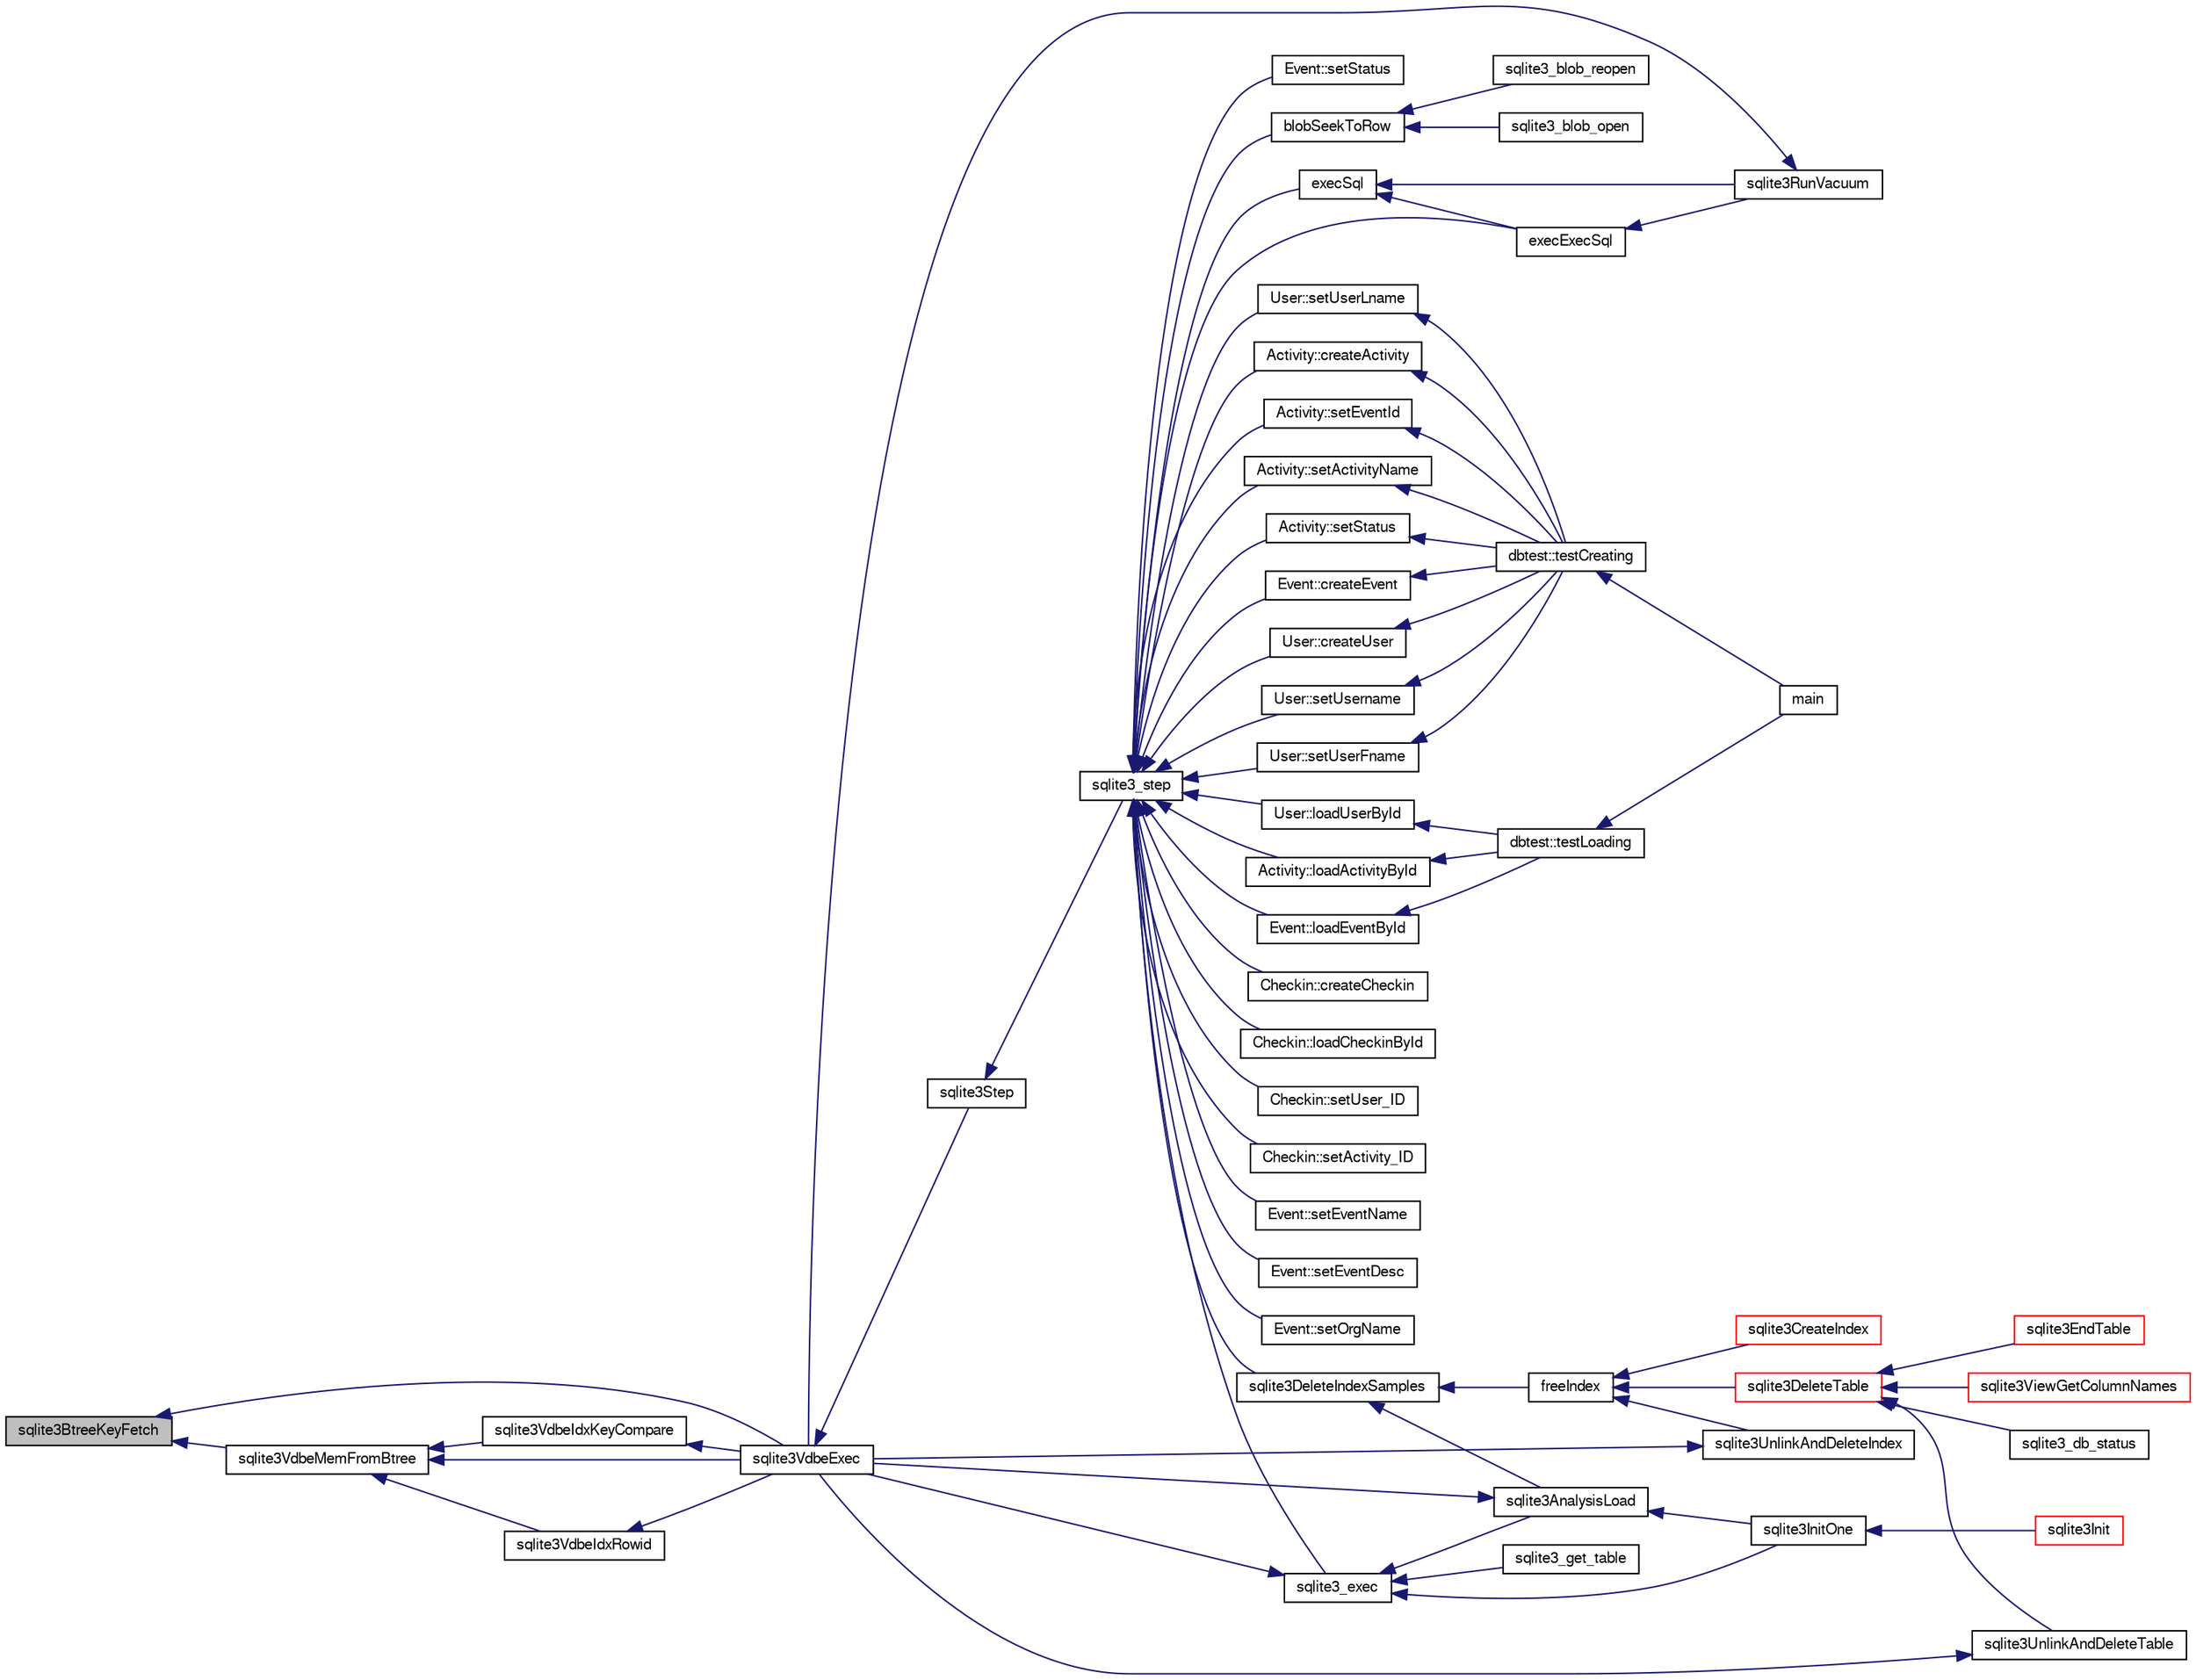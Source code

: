 digraph "sqlite3BtreeKeyFetch"
{
  edge [fontname="FreeSans",fontsize="10",labelfontname="FreeSans",labelfontsize="10"];
  node [fontname="FreeSans",fontsize="10",shape=record];
  rankdir="LR";
  Node456198 [label="sqlite3BtreeKeyFetch",height=0.2,width=0.4,color="black", fillcolor="grey75", style="filled", fontcolor="black"];
  Node456198 -> Node456199 [dir="back",color="midnightblue",fontsize="10",style="solid",fontname="FreeSans"];
  Node456199 [label="sqlite3VdbeMemFromBtree",height=0.2,width=0.4,color="black", fillcolor="white", style="filled",URL="$sqlite3_8c.html#a2f4630d8648b1bf4ffcda8c6813518d2"];
  Node456199 -> Node456200 [dir="back",color="midnightblue",fontsize="10",style="solid",fontname="FreeSans"];
  Node456200 [label="sqlite3VdbeIdxRowid",height=0.2,width=0.4,color="black", fillcolor="white", style="filled",URL="$sqlite3_8c.html#a1a759afe6bc723418d03214c07ba410f"];
  Node456200 -> Node456201 [dir="back",color="midnightblue",fontsize="10",style="solid",fontname="FreeSans"];
  Node456201 [label="sqlite3VdbeExec",height=0.2,width=0.4,color="black", fillcolor="white", style="filled",URL="$sqlite3_8c.html#a8ce40a614bdc56719c4d642b1e4dfb21"];
  Node456201 -> Node456202 [dir="back",color="midnightblue",fontsize="10",style="solid",fontname="FreeSans"];
  Node456202 [label="sqlite3Step",height=0.2,width=0.4,color="black", fillcolor="white", style="filled",URL="$sqlite3_8c.html#a3f2872e873e2758a4beedad1d5113554"];
  Node456202 -> Node456203 [dir="back",color="midnightblue",fontsize="10",style="solid",fontname="FreeSans"];
  Node456203 [label="sqlite3_step",height=0.2,width=0.4,color="black", fillcolor="white", style="filled",URL="$sqlite3_8h.html#ac1e491ce36b7471eb28387f7d3c74334"];
  Node456203 -> Node456204 [dir="back",color="midnightblue",fontsize="10",style="solid",fontname="FreeSans"];
  Node456204 [label="Activity::createActivity",height=0.2,width=0.4,color="black", fillcolor="white", style="filled",URL="$classActivity.html#a813cc5e52c14ab49b39014c134e3425b"];
  Node456204 -> Node456205 [dir="back",color="midnightblue",fontsize="10",style="solid",fontname="FreeSans"];
  Node456205 [label="dbtest::testCreating",height=0.2,width=0.4,color="black", fillcolor="white", style="filled",URL="$classdbtest.html#a8193e88a7df657069c8a6bd09c8243b7"];
  Node456205 -> Node456206 [dir="back",color="midnightblue",fontsize="10",style="solid",fontname="FreeSans"];
  Node456206 [label="main",height=0.2,width=0.4,color="black", fillcolor="white", style="filled",URL="$test_8cpp.html#ae66f6b31b5ad750f1fe042a706a4e3d4"];
  Node456203 -> Node456207 [dir="back",color="midnightblue",fontsize="10",style="solid",fontname="FreeSans"];
  Node456207 [label="Activity::loadActivityById",height=0.2,width=0.4,color="black", fillcolor="white", style="filled",URL="$classActivity.html#abe4ffb4f08a47212ebf9013259d9e7fd"];
  Node456207 -> Node456208 [dir="back",color="midnightblue",fontsize="10",style="solid",fontname="FreeSans"];
  Node456208 [label="dbtest::testLoading",height=0.2,width=0.4,color="black", fillcolor="white", style="filled",URL="$classdbtest.html#a6f98d82a2c8e2b9040848763504ddae1"];
  Node456208 -> Node456206 [dir="back",color="midnightblue",fontsize="10",style="solid",fontname="FreeSans"];
  Node456203 -> Node456209 [dir="back",color="midnightblue",fontsize="10",style="solid",fontname="FreeSans"];
  Node456209 [label="Activity::setEventId",height=0.2,width=0.4,color="black", fillcolor="white", style="filled",URL="$classActivity.html#adb1d0fd0d08f473e068f0a4086bfa9ca"];
  Node456209 -> Node456205 [dir="back",color="midnightblue",fontsize="10",style="solid",fontname="FreeSans"];
  Node456203 -> Node456210 [dir="back",color="midnightblue",fontsize="10",style="solid",fontname="FreeSans"];
  Node456210 [label="Activity::setActivityName",height=0.2,width=0.4,color="black", fillcolor="white", style="filled",URL="$classActivity.html#a62dc3737b33915a36086f9dd26d16a81"];
  Node456210 -> Node456205 [dir="back",color="midnightblue",fontsize="10",style="solid",fontname="FreeSans"];
  Node456203 -> Node456211 [dir="back",color="midnightblue",fontsize="10",style="solid",fontname="FreeSans"];
  Node456211 [label="Activity::setStatus",height=0.2,width=0.4,color="black", fillcolor="white", style="filled",URL="$classActivity.html#af618135a7738f4d2a7ee147a8ef912ea"];
  Node456211 -> Node456205 [dir="back",color="midnightblue",fontsize="10",style="solid",fontname="FreeSans"];
  Node456203 -> Node456212 [dir="back",color="midnightblue",fontsize="10",style="solid",fontname="FreeSans"];
  Node456212 [label="Checkin::createCheckin",height=0.2,width=0.4,color="black", fillcolor="white", style="filled",URL="$classCheckin.html#a4e40acdf7fff0e607f6de4f24f3a163c"];
  Node456203 -> Node456213 [dir="back",color="midnightblue",fontsize="10",style="solid",fontname="FreeSans"];
  Node456213 [label="Checkin::loadCheckinById",height=0.2,width=0.4,color="black", fillcolor="white", style="filled",URL="$classCheckin.html#a3461f70ea6c68475225f2a07f78a21e0"];
  Node456203 -> Node456214 [dir="back",color="midnightblue",fontsize="10",style="solid",fontname="FreeSans"];
  Node456214 [label="Checkin::setUser_ID",height=0.2,width=0.4,color="black", fillcolor="white", style="filled",URL="$classCheckin.html#a76ab640f4f912876dbebf183db5359c6"];
  Node456203 -> Node456215 [dir="back",color="midnightblue",fontsize="10",style="solid",fontname="FreeSans"];
  Node456215 [label="Checkin::setActivity_ID",height=0.2,width=0.4,color="black", fillcolor="white", style="filled",URL="$classCheckin.html#ab2ff3ec2604ec73a42af25874a00b232"];
  Node456203 -> Node456216 [dir="back",color="midnightblue",fontsize="10",style="solid",fontname="FreeSans"];
  Node456216 [label="Event::createEvent",height=0.2,width=0.4,color="black", fillcolor="white", style="filled",URL="$classEvent.html#a77adb9f4a46ffb32c2d931f0691f5903"];
  Node456216 -> Node456205 [dir="back",color="midnightblue",fontsize="10",style="solid",fontname="FreeSans"];
  Node456203 -> Node456217 [dir="back",color="midnightblue",fontsize="10",style="solid",fontname="FreeSans"];
  Node456217 [label="Event::loadEventById",height=0.2,width=0.4,color="black", fillcolor="white", style="filled",URL="$classEvent.html#afa66cea33f722dbeecb69cc98fdea055"];
  Node456217 -> Node456208 [dir="back",color="midnightblue",fontsize="10",style="solid",fontname="FreeSans"];
  Node456203 -> Node456218 [dir="back",color="midnightblue",fontsize="10",style="solid",fontname="FreeSans"];
  Node456218 [label="Event::setEventName",height=0.2,width=0.4,color="black", fillcolor="white", style="filled",URL="$classEvent.html#a10596b6ca077df05184e30d62b08729d"];
  Node456203 -> Node456219 [dir="back",color="midnightblue",fontsize="10",style="solid",fontname="FreeSans"];
  Node456219 [label="Event::setEventDesc",height=0.2,width=0.4,color="black", fillcolor="white", style="filled",URL="$classEvent.html#ae36b8377dcae792f1c5c4726024c981b"];
  Node456203 -> Node456220 [dir="back",color="midnightblue",fontsize="10",style="solid",fontname="FreeSans"];
  Node456220 [label="Event::setOrgName",height=0.2,width=0.4,color="black", fillcolor="white", style="filled",URL="$classEvent.html#a19aac0f776bd764563a54977656cf680"];
  Node456203 -> Node456221 [dir="back",color="midnightblue",fontsize="10",style="solid",fontname="FreeSans"];
  Node456221 [label="Event::setStatus",height=0.2,width=0.4,color="black", fillcolor="white", style="filled",URL="$classEvent.html#ab0a6b9285af0f4172eb841e2b80f8972"];
  Node456203 -> Node456222 [dir="back",color="midnightblue",fontsize="10",style="solid",fontname="FreeSans"];
  Node456222 [label="blobSeekToRow",height=0.2,width=0.4,color="black", fillcolor="white", style="filled",URL="$sqlite3_8c.html#afff57e13332b98c8a44a7cebe38962ab"];
  Node456222 -> Node456223 [dir="back",color="midnightblue",fontsize="10",style="solid",fontname="FreeSans"];
  Node456223 [label="sqlite3_blob_open",height=0.2,width=0.4,color="black", fillcolor="white", style="filled",URL="$sqlite3_8h.html#adb8ad839a5bdd62a43785132bc7dd518"];
  Node456222 -> Node456224 [dir="back",color="midnightblue",fontsize="10",style="solid",fontname="FreeSans"];
  Node456224 [label="sqlite3_blob_reopen",height=0.2,width=0.4,color="black", fillcolor="white", style="filled",URL="$sqlite3_8h.html#abc77c24fdc0150138490359a94360f7e"];
  Node456203 -> Node456225 [dir="back",color="midnightblue",fontsize="10",style="solid",fontname="FreeSans"];
  Node456225 [label="sqlite3DeleteIndexSamples",height=0.2,width=0.4,color="black", fillcolor="white", style="filled",URL="$sqlite3_8c.html#aaeda0302fbf61397ec009f65bed047ef"];
  Node456225 -> Node456226 [dir="back",color="midnightblue",fontsize="10",style="solid",fontname="FreeSans"];
  Node456226 [label="sqlite3AnalysisLoad",height=0.2,width=0.4,color="black", fillcolor="white", style="filled",URL="$sqlite3_8c.html#a48a2301c27e1d3d68708b9b8761b5a01"];
  Node456226 -> Node456201 [dir="back",color="midnightblue",fontsize="10",style="solid",fontname="FreeSans"];
  Node456226 -> Node456227 [dir="back",color="midnightblue",fontsize="10",style="solid",fontname="FreeSans"];
  Node456227 [label="sqlite3InitOne",height=0.2,width=0.4,color="black", fillcolor="white", style="filled",URL="$sqlite3_8c.html#ac4318b25df65269906b0379251fe9b85"];
  Node456227 -> Node456228 [dir="back",color="midnightblue",fontsize="10",style="solid",fontname="FreeSans"];
  Node456228 [label="sqlite3Init",height=0.2,width=0.4,color="red", fillcolor="white", style="filled",URL="$sqlite3_8c.html#aed74e3dc765631a833f522f425ff5a48"];
  Node456225 -> Node456328 [dir="back",color="midnightblue",fontsize="10",style="solid",fontname="FreeSans"];
  Node456328 [label="freeIndex",height=0.2,width=0.4,color="black", fillcolor="white", style="filled",URL="$sqlite3_8c.html#a00907c99c18d5bcb9d0b38c077146c31"];
  Node456328 -> Node456329 [dir="back",color="midnightblue",fontsize="10",style="solid",fontname="FreeSans"];
  Node456329 [label="sqlite3UnlinkAndDeleteIndex",height=0.2,width=0.4,color="black", fillcolor="white", style="filled",URL="$sqlite3_8c.html#a889f2dcb438c56db37a6d61e9f25e244"];
  Node456329 -> Node456201 [dir="back",color="midnightblue",fontsize="10",style="solid",fontname="FreeSans"];
  Node456328 -> Node456330 [dir="back",color="midnightblue",fontsize="10",style="solid",fontname="FreeSans"];
  Node456330 [label="sqlite3DeleteTable",height=0.2,width=0.4,color="red", fillcolor="white", style="filled",URL="$sqlite3_8c.html#a7fd3d507375a381a3807f92735318973"];
  Node456330 -> Node456331 [dir="back",color="midnightblue",fontsize="10",style="solid",fontname="FreeSans"];
  Node456331 [label="sqlite3_db_status",height=0.2,width=0.4,color="black", fillcolor="white", style="filled",URL="$sqlite3_8h.html#ab64e8333313ee2e44116842711818940"];
  Node456330 -> Node456332 [dir="back",color="midnightblue",fontsize="10",style="solid",fontname="FreeSans"];
  Node456332 [label="sqlite3UnlinkAndDeleteTable",height=0.2,width=0.4,color="black", fillcolor="white", style="filled",URL="$sqlite3_8c.html#a9733677716a49de464f86fff164e9a1b"];
  Node456332 -> Node456201 [dir="back",color="midnightblue",fontsize="10",style="solid",fontname="FreeSans"];
  Node456330 -> Node456243 [dir="back",color="midnightblue",fontsize="10",style="solid",fontname="FreeSans"];
  Node456243 [label="sqlite3EndTable",height=0.2,width=0.4,color="red", fillcolor="white", style="filled",URL="$sqlite3_8c.html#a7b5f2c66c0f0b6f819d970ca389768b0"];
  Node456330 -> Node456278 [dir="back",color="midnightblue",fontsize="10",style="solid",fontname="FreeSans"];
  Node456278 [label="sqlite3ViewGetColumnNames",height=0.2,width=0.4,color="red", fillcolor="white", style="filled",URL="$sqlite3_8c.html#aebc7cd8d9e2bd174ae0a60363d3f6ce8"];
  Node456328 -> Node456240 [dir="back",color="midnightblue",fontsize="10",style="solid",fontname="FreeSans"];
  Node456240 [label="sqlite3CreateIndex",height=0.2,width=0.4,color="red", fillcolor="white", style="filled",URL="$sqlite3_8c.html#a8dbe5e590ab6c58a8c45f34f7c81e825"];
  Node456203 -> Node456394 [dir="back",color="midnightblue",fontsize="10",style="solid",fontname="FreeSans"];
  Node456394 [label="sqlite3_exec",height=0.2,width=0.4,color="black", fillcolor="white", style="filled",URL="$sqlite3_8h.html#a97487ec8150e0bcc8fa392ab8f0e24db"];
  Node456394 -> Node456201 [dir="back",color="midnightblue",fontsize="10",style="solid",fontname="FreeSans"];
  Node456394 -> Node456226 [dir="back",color="midnightblue",fontsize="10",style="solid",fontname="FreeSans"];
  Node456394 -> Node456227 [dir="back",color="midnightblue",fontsize="10",style="solid",fontname="FreeSans"];
  Node456394 -> Node456395 [dir="back",color="midnightblue",fontsize="10",style="solid",fontname="FreeSans"];
  Node456395 [label="sqlite3_get_table",height=0.2,width=0.4,color="black", fillcolor="white", style="filled",URL="$sqlite3_8h.html#a5effeac4e12df57beaa35c5be1f61579"];
  Node456203 -> Node456385 [dir="back",color="midnightblue",fontsize="10",style="solid",fontname="FreeSans"];
  Node456385 [label="execSql",height=0.2,width=0.4,color="black", fillcolor="white", style="filled",URL="$sqlite3_8c.html#a7d16651b98a110662f4c265eff0246cb"];
  Node456385 -> Node456386 [dir="back",color="midnightblue",fontsize="10",style="solid",fontname="FreeSans"];
  Node456386 [label="execExecSql",height=0.2,width=0.4,color="black", fillcolor="white", style="filled",URL="$sqlite3_8c.html#ac1be09a6c047f21133d16378d301e0d4"];
  Node456386 -> Node456387 [dir="back",color="midnightblue",fontsize="10",style="solid",fontname="FreeSans"];
  Node456387 [label="sqlite3RunVacuum",height=0.2,width=0.4,color="black", fillcolor="white", style="filled",URL="$sqlite3_8c.html#a5e83ddc7b3e7e8e79ad5d1fc92de1d2f"];
  Node456387 -> Node456201 [dir="back",color="midnightblue",fontsize="10",style="solid",fontname="FreeSans"];
  Node456385 -> Node456387 [dir="back",color="midnightblue",fontsize="10",style="solid",fontname="FreeSans"];
  Node456203 -> Node456386 [dir="back",color="midnightblue",fontsize="10",style="solid",fontname="FreeSans"];
  Node456203 -> Node456388 [dir="back",color="midnightblue",fontsize="10",style="solid",fontname="FreeSans"];
  Node456388 [label="User::createUser",height=0.2,width=0.4,color="black", fillcolor="white", style="filled",URL="$classUser.html#a22ed673939e8cc0a136130b809bba513"];
  Node456388 -> Node456205 [dir="back",color="midnightblue",fontsize="10",style="solid",fontname="FreeSans"];
  Node456203 -> Node456389 [dir="back",color="midnightblue",fontsize="10",style="solid",fontname="FreeSans"];
  Node456389 [label="User::loadUserById",height=0.2,width=0.4,color="black", fillcolor="white", style="filled",URL="$classUser.html#a863377665b7fb83c5547dcf9727f5092"];
  Node456389 -> Node456208 [dir="back",color="midnightblue",fontsize="10",style="solid",fontname="FreeSans"];
  Node456203 -> Node456390 [dir="back",color="midnightblue",fontsize="10",style="solid",fontname="FreeSans"];
  Node456390 [label="User::setUsername",height=0.2,width=0.4,color="black", fillcolor="white", style="filled",URL="$classUser.html#aa0497022a136cb78de785b0a39ae60b1"];
  Node456390 -> Node456205 [dir="back",color="midnightblue",fontsize="10",style="solid",fontname="FreeSans"];
  Node456203 -> Node456391 [dir="back",color="midnightblue",fontsize="10",style="solid",fontname="FreeSans"];
  Node456391 [label="User::setUserFname",height=0.2,width=0.4,color="black", fillcolor="white", style="filled",URL="$classUser.html#a72657eb55cd0ca437b4841a43f19912f"];
  Node456391 -> Node456205 [dir="back",color="midnightblue",fontsize="10",style="solid",fontname="FreeSans"];
  Node456203 -> Node456392 [dir="back",color="midnightblue",fontsize="10",style="solid",fontname="FreeSans"];
  Node456392 [label="User::setUserLname",height=0.2,width=0.4,color="black", fillcolor="white", style="filled",URL="$classUser.html#aa25973387e5afe1aa6f60dd6545e33b5"];
  Node456392 -> Node456205 [dir="back",color="midnightblue",fontsize="10",style="solid",fontname="FreeSans"];
  Node456199 -> Node456462 [dir="back",color="midnightblue",fontsize="10",style="solid",fontname="FreeSans"];
  Node456462 [label="sqlite3VdbeIdxKeyCompare",height=0.2,width=0.4,color="black", fillcolor="white", style="filled",URL="$sqlite3_8c.html#a633ec6b384086f70ef61b64a5269afc9"];
  Node456462 -> Node456201 [dir="back",color="midnightblue",fontsize="10",style="solid",fontname="FreeSans"];
  Node456199 -> Node456201 [dir="back",color="midnightblue",fontsize="10",style="solid",fontname="FreeSans"];
  Node456198 -> Node456201 [dir="back",color="midnightblue",fontsize="10",style="solid",fontname="FreeSans"];
}
